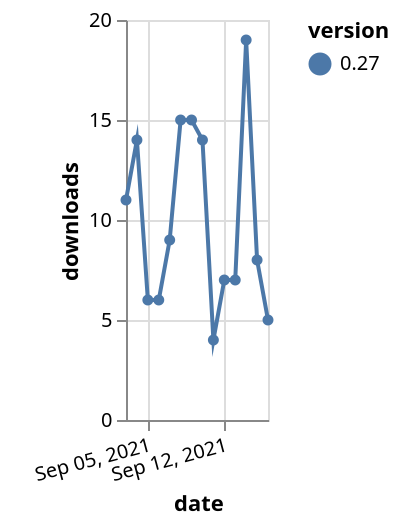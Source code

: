{"$schema": "https://vega.github.io/schema/vega-lite/v5.json", "description": "A simple bar chart with embedded data.", "data": {"values": [{"date": "2021-09-03", "total": 10401, "delta": 11, "version": "0.27"}, {"date": "2021-09-04", "total": 10415, "delta": 14, "version": "0.27"}, {"date": "2021-09-05", "total": 10421, "delta": 6, "version": "0.27"}, {"date": "2021-09-06", "total": 10427, "delta": 6, "version": "0.27"}, {"date": "2021-09-07", "total": 10436, "delta": 9, "version": "0.27"}, {"date": "2021-09-08", "total": 10451, "delta": 15, "version": "0.27"}, {"date": "2021-09-09", "total": 10466, "delta": 15, "version": "0.27"}, {"date": "2021-09-10", "total": 10480, "delta": 14, "version": "0.27"}, {"date": "2021-09-11", "total": 10484, "delta": 4, "version": "0.27"}, {"date": "2021-09-12", "total": 10491, "delta": 7, "version": "0.27"}, {"date": "2021-09-13", "total": 10498, "delta": 7, "version": "0.27"}, {"date": "2021-09-14", "total": 10517, "delta": 19, "version": "0.27"}, {"date": "2021-09-15", "total": 10525, "delta": 8, "version": "0.27"}, {"date": "2021-09-16", "total": 10530, "delta": 5, "version": "0.27"}]}, "width": "container", "mark": {"type": "line", "point": {"filled": true}}, "encoding": {"x": {"field": "date", "type": "temporal", "timeUnit": "yearmonthdate", "title": "date", "axis": {"labelAngle": -15}}, "y": {"field": "delta", "type": "quantitative", "title": "downloads"}, "color": {"field": "version", "type": "nominal"}, "tooltip": {"field": "delta"}}}